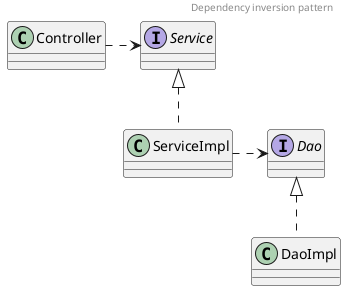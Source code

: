 @startuml
header Dependency inversion pattern
class Controller
interface Service
class ServiceImpl
interface Dao
class DaoImpl

Controller .> Service
Service <|.. ServiceImpl
ServiceImpl .> Dao
Dao <|.. DaoImpl

@enduml